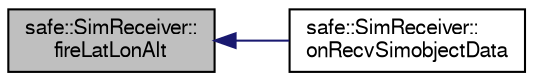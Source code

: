 digraph "safe::SimReceiver::fireLatLonAlt"
{
  bgcolor="transparent";
  edge [fontname="FreeSans",fontsize="10",labelfontname="FreeSans",labelfontsize="10"];
  node [fontname="FreeSans",fontsize="10",shape=record];
  rankdir="LR";
  Node1 [label="safe::SimReceiver::\lfireLatLonAlt",height=0.2,width=0.4,color="black", fillcolor="grey75", style="filled" fontcolor="black"];
  Node1 -> Node2 [dir="back",color="midnightblue",fontsize="10",style="solid",fontname="FreeSans"];
  Node2 [label="safe::SimReceiver::\lonRecvSimobjectData",height=0.2,width=0.4,color="black",URL="$classsafe_1_1SimReceiver.html#ae1b926d69624b1fa8f25d1850749910a"];
}
